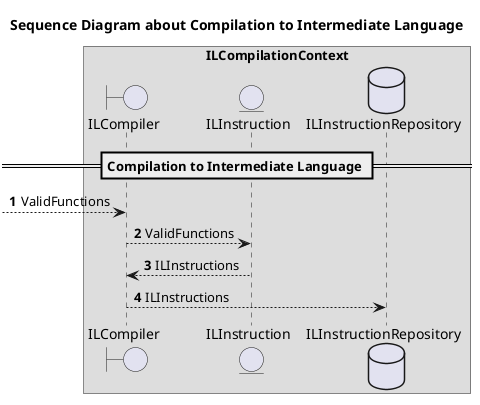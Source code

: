 @startuml
title Sequence Diagram about Compilation to Intermediate Language
autonumber

boundary ILCompiler
entity ILInstruction
database ILInstructionRepository

box ILCompilationContext
    participant ILCompiler
    participant ILInstruction
    participant ILInstructionRepository
end box

== Compilation to Intermediate Language ==
--> ILCompiler : ValidFunctions
ILCompiler --> ILInstruction: ValidFunctions
ILCompiler <-- ILInstruction: ILInstructions
ILCompiler --> ILInstructionRepository: ILInstructions

@enduml